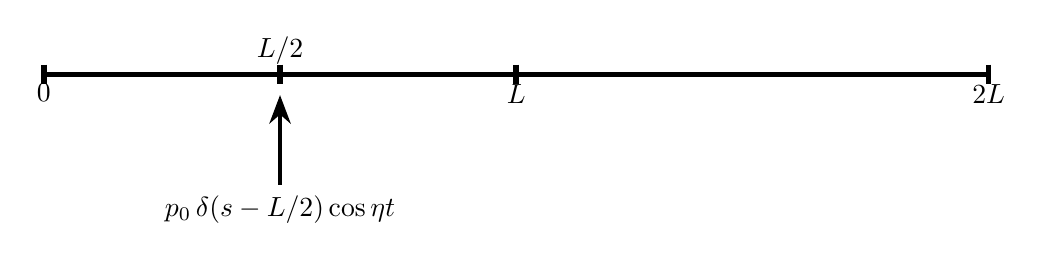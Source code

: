 \begin{tikzpicture}
    \pgfmathsetmacro{\L}{6}
    \pgfmathsetmacro{\ticklen}{0.125}

    % element labels
    % \node[draw,rectangle] (P1) at (-\L/2,0) {1};
    % \node[draw,rectangle] (P2) at (\L/2,0) {2};

    % main line (beam)
    \draw[line width=2pt] (-\L,0) -- (\L,0);

    % ticks
    \draw[line width=2pt] (-\L,\ticklen) -- (-\L,-\ticklen);
    \draw[line width=2pt] (-\L/2,\ticklen) -- (-\L/2,-\ticklen);
    \draw[line width=2pt] (0,\ticklen) -- (0,-\ticklen);
    \draw[line width=2pt] (\L,\ticklen) -- (\L,-\ticklen);

    % labels
    \coordinate[label=below:{$0$}] (E1) at (-\L,0);
    \coordinate[label=above:{$L/2$}] (E2) at (-\L/2,0);
    \coordinate[label=below:{$L$}] (E3) at (0,0);
    \coordinate[label=below:{$2L$}] (E4) at (\L,0);

    % force arrows
    \draw[-{Stealth[scale=1.2]},shorten >= 7.5pt,line width=1.25pt] 
        (-\L/2,-1.4) -- (E2) node[at start,below] {$p_0\,\delta(s-L/2)\cos{\eta t}$};
\end{tikzpicture}